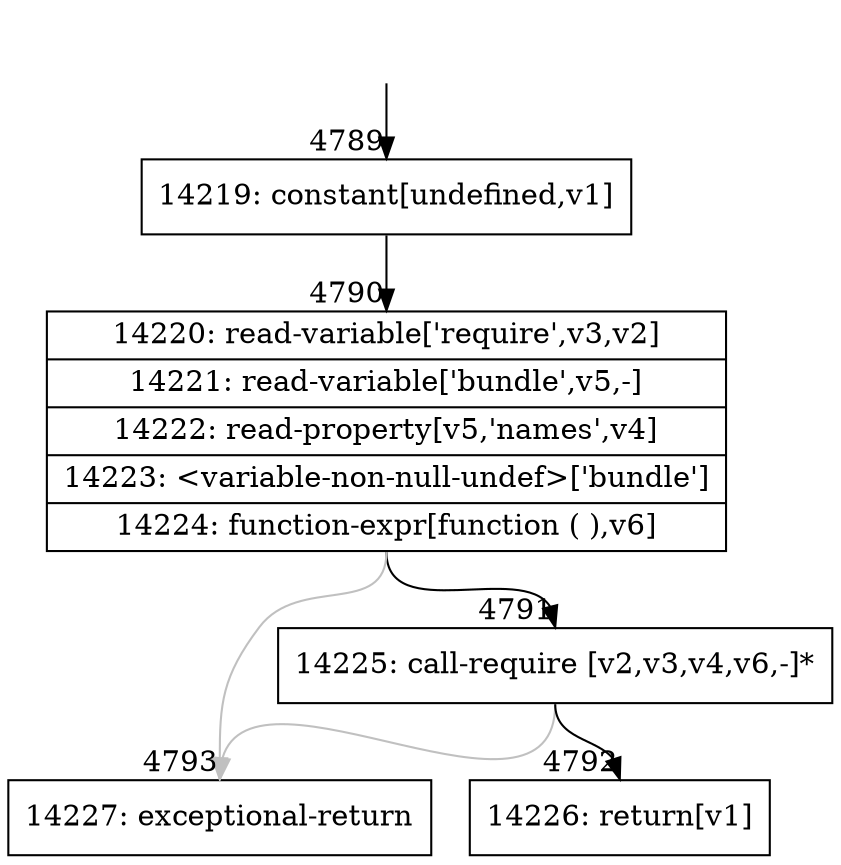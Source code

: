 digraph {
rankdir="TD"
BB_entry341[shape=none,label=""];
BB_entry341 -> BB4789 [tailport=s, headport=n, headlabel="    4789"]
BB4789 [shape=record label="{14219: constant[undefined,v1]}" ] 
BB4789 -> BB4790 [tailport=s, headport=n, headlabel="      4790"]
BB4790 [shape=record label="{14220: read-variable['require',v3,v2]|14221: read-variable['bundle',v5,-]|14222: read-property[v5,'names',v4]|14223: \<variable-non-null-undef\>['bundle']|14224: function-expr[function ( ),v6]}" ] 
BB4790 -> BB4791 [tailport=s, headport=n, headlabel="      4791"]
BB4790 -> BB4793 [tailport=s, headport=n, color=gray, headlabel="      4793"]
BB4791 [shape=record label="{14225: call-require [v2,v3,v4,v6,-]*}" ] 
BB4791 -> BB4792 [tailport=s, headport=n, headlabel="      4792"]
BB4791 -> BB4793 [tailport=s, headport=n, color=gray]
BB4792 [shape=record label="{14226: return[v1]}" ] 
BB4793 [shape=record label="{14227: exceptional-return}" ] 
//#$~ 6526
}
